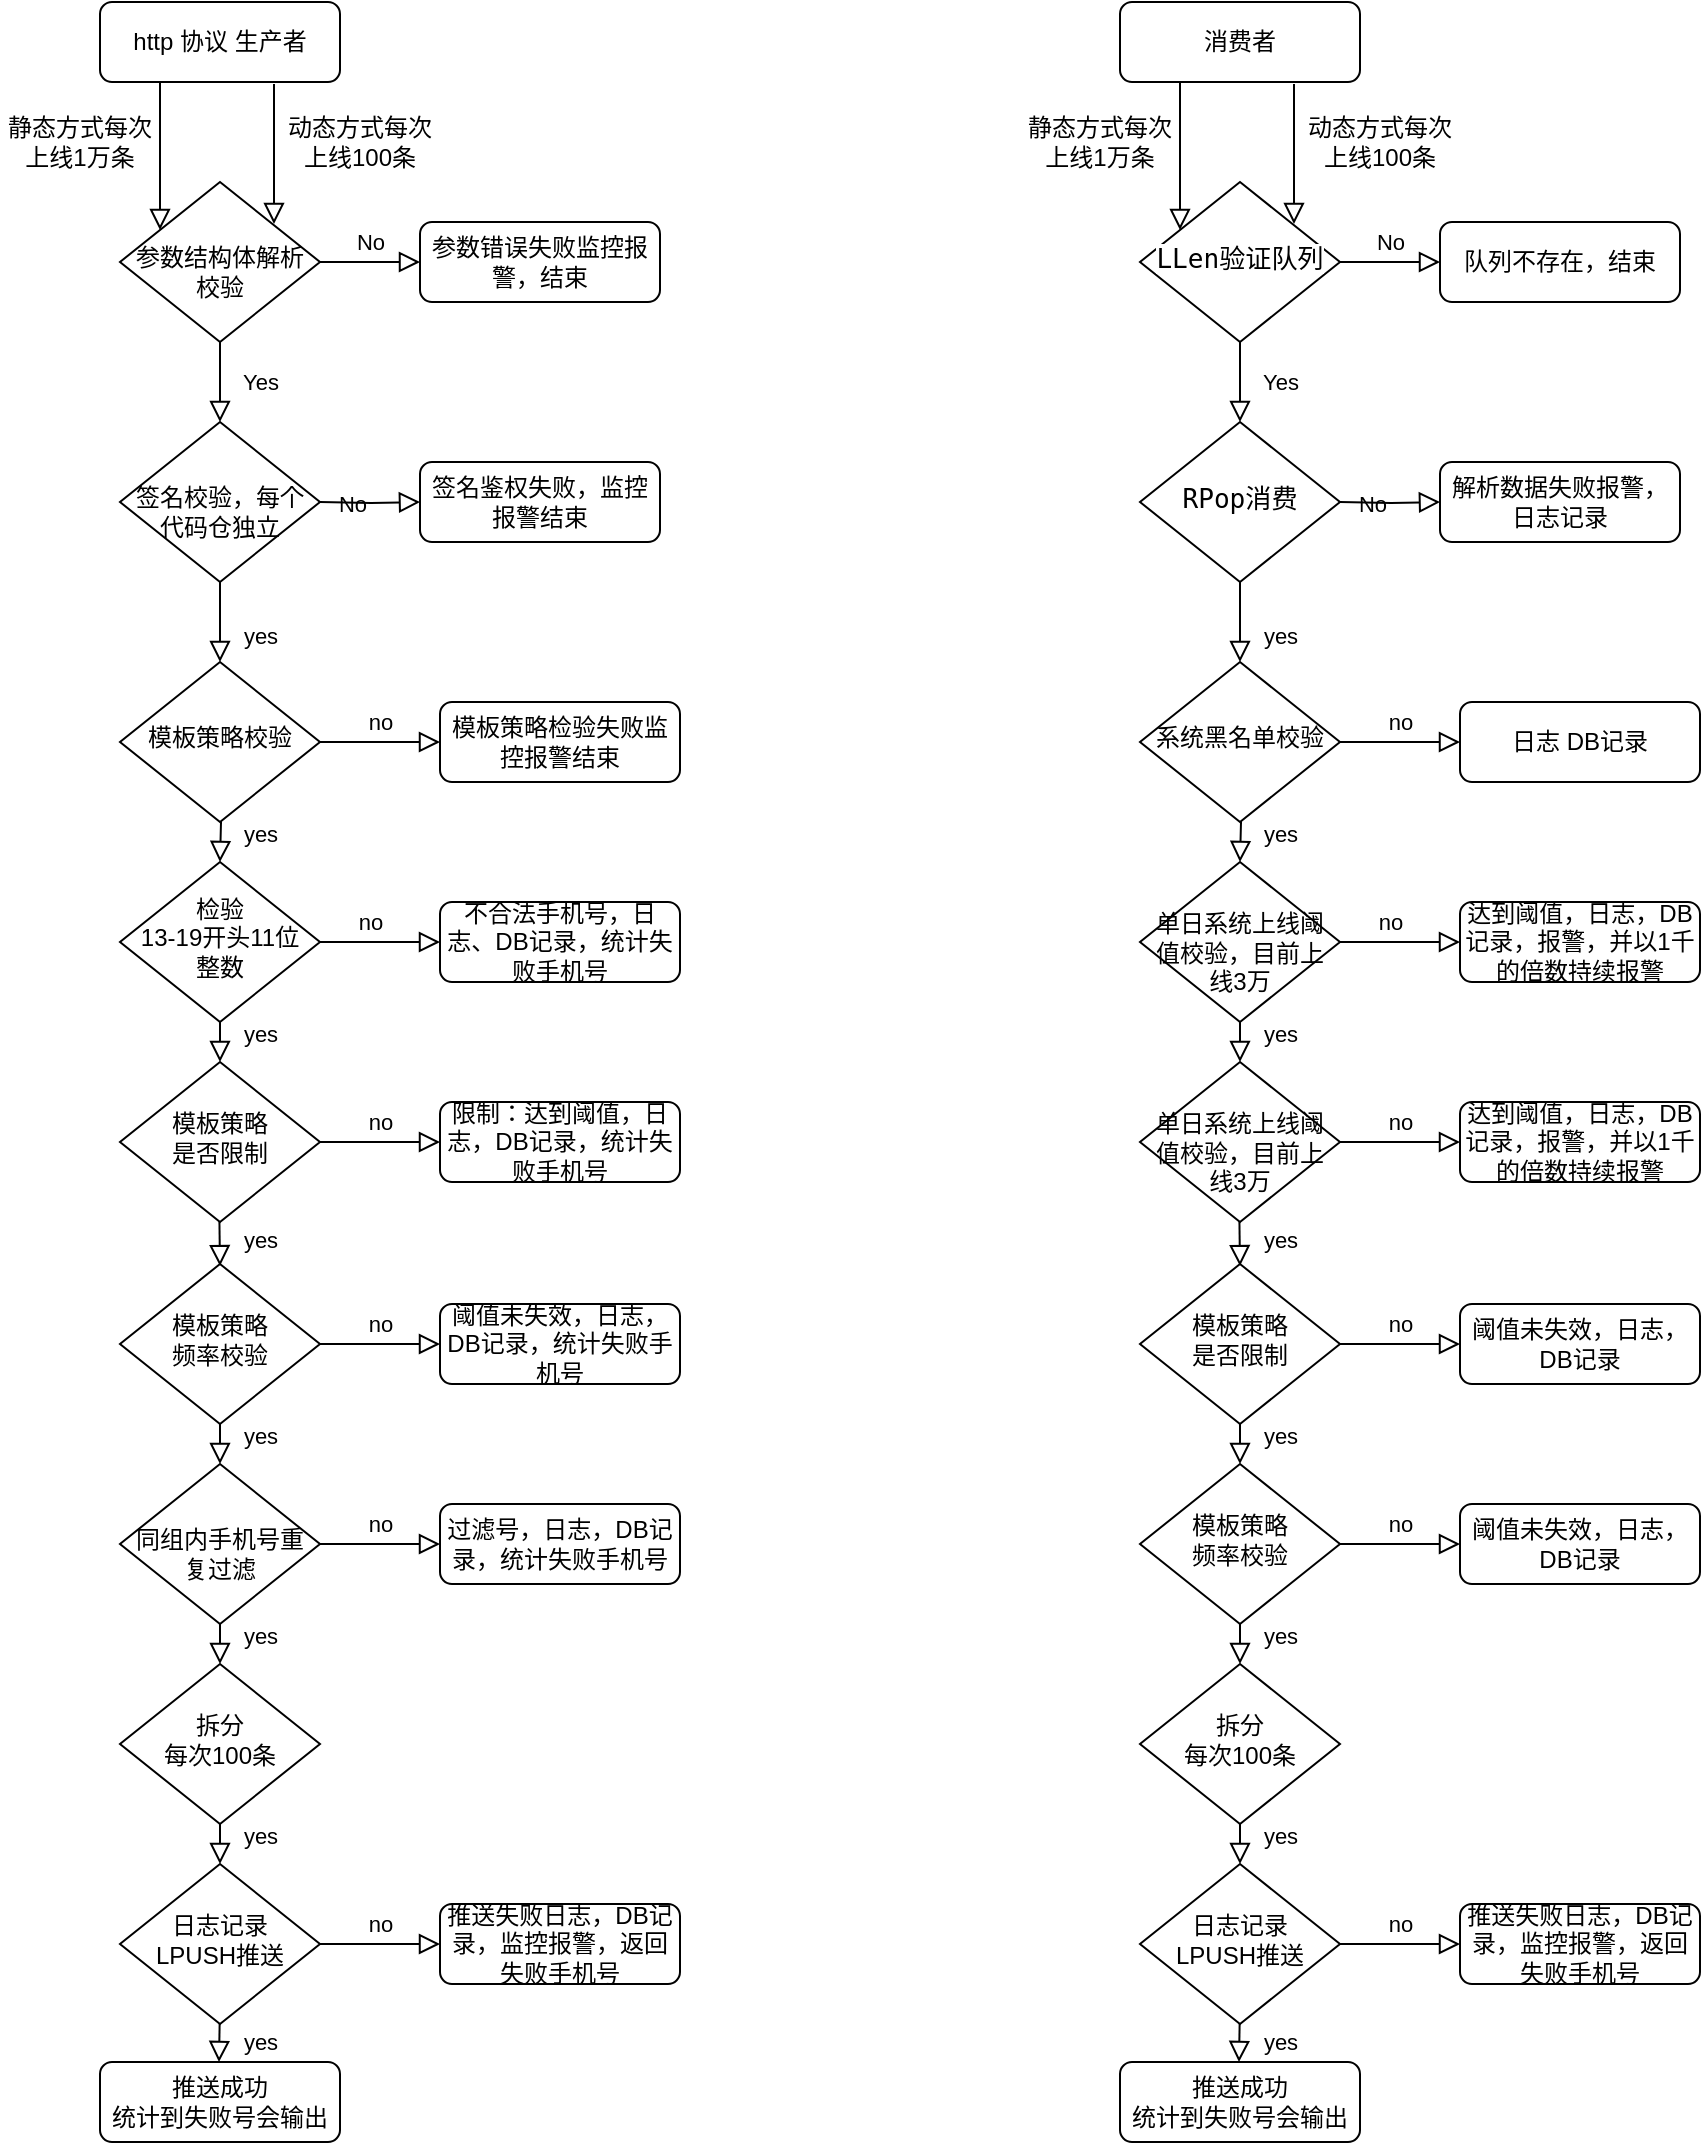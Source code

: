 <mxfile version="14.8.5" type="github">
  <diagram id="C5RBs43oDa-KdzZeNtuy" name="Page-1">
    <mxGraphModel dx="1113" dy="592" grid="1" gridSize="10" guides="1" tooltips="1" connect="1" arrows="1" fold="1" page="1" pageScale="1" pageWidth="827" pageHeight="1169" math="0" shadow="0">
      <root>
        <mxCell id="WIyWlLk6GJQsqaUBKTNV-0" />
        <mxCell id="WIyWlLk6GJQsqaUBKTNV-1" parent="WIyWlLk6GJQsqaUBKTNV-0" />
        <mxCell id="WIyWlLk6GJQsqaUBKTNV-2" value="" style="rounded=0;html=1;jettySize=auto;orthogonalLoop=1;fontSize=11;endArrow=block;endFill=0;endSize=8;strokeWidth=1;shadow=0;labelBackgroundColor=none;edgeStyle=orthogonalEdgeStyle;" parent="WIyWlLk6GJQsqaUBKTNV-1" source="WIyWlLk6GJQsqaUBKTNV-3" target="WIyWlLk6GJQsqaUBKTNV-6" edge="1">
          <mxGeometry relative="1" as="geometry">
            <Array as="points">
              <mxPoint x="190" y="140" />
              <mxPoint x="190" y="140" />
            </Array>
          </mxGeometry>
        </mxCell>
        <mxCell id="WIyWlLk6GJQsqaUBKTNV-3" value="http 协议 生产者" style="rounded=1;whiteSpace=wrap;html=1;fontSize=12;glass=0;strokeWidth=1;shadow=0;" parent="WIyWlLk6GJQsqaUBKTNV-1" vertex="1">
          <mxGeometry x="160" y="80" width="120" height="40" as="geometry" />
        </mxCell>
        <mxCell id="WIyWlLk6GJQsqaUBKTNV-4" value="Yes" style="rounded=0;html=1;jettySize=auto;orthogonalLoop=1;fontSize=11;endArrow=block;endFill=0;endSize=8;strokeWidth=1;shadow=0;labelBackgroundColor=none;edgeStyle=orthogonalEdgeStyle;" parent="WIyWlLk6GJQsqaUBKTNV-1" source="WIyWlLk6GJQsqaUBKTNV-6" target="WIyWlLk6GJQsqaUBKTNV-10" edge="1">
          <mxGeometry y="20" relative="1" as="geometry">
            <mxPoint as="offset" />
          </mxGeometry>
        </mxCell>
        <mxCell id="WIyWlLk6GJQsqaUBKTNV-5" value="No" style="edgeStyle=orthogonalEdgeStyle;rounded=0;html=1;jettySize=auto;orthogonalLoop=1;fontSize=11;endArrow=block;endFill=0;endSize=8;strokeWidth=1;shadow=0;labelBackgroundColor=none;" parent="WIyWlLk6GJQsqaUBKTNV-1" source="WIyWlLk6GJQsqaUBKTNV-6" target="WIyWlLk6GJQsqaUBKTNV-7" edge="1">
          <mxGeometry y="10" relative="1" as="geometry">
            <mxPoint as="offset" />
          </mxGeometry>
        </mxCell>
        <mxCell id="WIyWlLk6GJQsqaUBKTNV-6" value="&lt;div&gt;&lt;br&gt;&lt;/div&gt;&lt;div&gt;参数结构体解析校验&lt;/div&gt;" style="rhombus;whiteSpace=wrap;html=1;shadow=0;fontFamily=Helvetica;fontSize=12;align=center;strokeWidth=1;spacing=6;spacingTop=-4;" parent="WIyWlLk6GJQsqaUBKTNV-1" vertex="1">
          <mxGeometry x="170" y="170" width="100" height="80" as="geometry" />
        </mxCell>
        <mxCell id="WIyWlLk6GJQsqaUBKTNV-7" value="参数错误失败监控报警，结束" style="rounded=1;whiteSpace=wrap;html=1;fontSize=12;glass=0;strokeWidth=1;shadow=0;" parent="WIyWlLk6GJQsqaUBKTNV-1" vertex="1">
          <mxGeometry x="320" y="190" width="120" height="40" as="geometry" />
        </mxCell>
        <mxCell id="WIyWlLk6GJQsqaUBKTNV-8" value="yes" style="rounded=0;html=1;jettySize=auto;orthogonalLoop=1;fontSize=11;endArrow=block;endFill=0;endSize=8;strokeWidth=1;shadow=0;labelBackgroundColor=none;edgeStyle=orthogonalEdgeStyle;entryX=0.5;entryY=0;entryDx=0;entryDy=0;" parent="WIyWlLk6GJQsqaUBKTNV-1" source="WIyWlLk6GJQsqaUBKTNV-10" target="dagRTqtgSXORIE9Vs6ua-40" edge="1">
          <mxGeometry x="0.333" y="20" relative="1" as="geometry">
            <mxPoint as="offset" />
            <mxPoint x="220" y="430" as="targetPoint" />
          </mxGeometry>
        </mxCell>
        <mxCell id="WIyWlLk6GJQsqaUBKTNV-9" value="no" style="edgeStyle=orthogonalEdgeStyle;rounded=0;html=1;jettySize=auto;orthogonalLoop=1;fontSize=11;endArrow=block;endFill=0;endSize=8;strokeWidth=1;shadow=0;labelBackgroundColor=none;exitX=1;exitY=0.5;exitDx=0;exitDy=0;" parent="WIyWlLk6GJQsqaUBKTNV-1" source="dagRTqtgSXORIE9Vs6ua-40" target="WIyWlLk6GJQsqaUBKTNV-12" edge="1">
          <mxGeometry y="10" relative="1" as="geometry">
            <mxPoint as="offset" />
            <mxPoint x="280" y="450" as="sourcePoint" />
          </mxGeometry>
        </mxCell>
        <mxCell id="WIyWlLk6GJQsqaUBKTNV-10" value="&lt;br&gt;&lt;div&gt;签名校验，每个代码仓独立&lt;/div&gt;" style="rhombus;whiteSpace=wrap;html=1;shadow=0;fontFamily=Helvetica;fontSize=12;align=center;strokeWidth=1;spacing=6;spacingTop=-4;" parent="WIyWlLk6GJQsqaUBKTNV-1" vertex="1">
          <mxGeometry x="170" y="290" width="100" height="80" as="geometry" />
        </mxCell>
        <mxCell id="WIyWlLk6GJQsqaUBKTNV-12" value="模板策略检验失败监控报警结束" style="rounded=1;whiteSpace=wrap;html=1;fontSize=12;glass=0;strokeWidth=1;shadow=0;" parent="WIyWlLk6GJQsqaUBKTNV-1" vertex="1">
          <mxGeometry x="330" y="430" width="120" height="40" as="geometry" />
        </mxCell>
        <mxCell id="dagRTqtgSXORIE9Vs6ua-0" value="" style="rounded=0;html=1;jettySize=auto;orthogonalLoop=1;fontSize=11;endArrow=block;endFill=0;endSize=8;strokeWidth=1;shadow=0;labelBackgroundColor=none;edgeStyle=orthogonalEdgeStyle;" edge="1" parent="WIyWlLk6GJQsqaUBKTNV-1">
          <mxGeometry relative="1" as="geometry">
            <mxPoint x="247" y="121" as="sourcePoint" />
            <mxPoint x="247" y="191" as="targetPoint" />
            <Array as="points">
              <mxPoint x="247" y="161" />
              <mxPoint x="247" y="161" />
            </Array>
          </mxGeometry>
        </mxCell>
        <mxCell id="dagRTqtgSXORIE9Vs6ua-3" value="&lt;div&gt;静态方式每次上线1万条&lt;/div&gt;" style="text;html=1;strokeColor=none;fillColor=none;align=center;verticalAlign=middle;whiteSpace=wrap;rounded=0;" vertex="1" parent="WIyWlLk6GJQsqaUBKTNV-1">
          <mxGeometry x="110" y="140" width="80" height="20" as="geometry" />
        </mxCell>
        <mxCell id="dagRTqtgSXORIE9Vs6ua-4" value="动态方式每次上线100条" style="text;html=1;strokeColor=none;fillColor=none;align=center;verticalAlign=middle;whiteSpace=wrap;rounded=0;" vertex="1" parent="WIyWlLk6GJQsqaUBKTNV-1">
          <mxGeometry x="250" y="140" width="80" height="20" as="geometry" />
        </mxCell>
        <mxCell id="dagRTqtgSXORIE9Vs6ua-9" value="No" style="edgeStyle=orthogonalEdgeStyle;rounded=0;html=1;jettySize=auto;orthogonalLoop=1;fontSize=11;endArrow=block;endFill=0;endSize=8;strokeWidth=1;shadow=0;labelBackgroundColor=none;" edge="1" target="dagRTqtgSXORIE9Vs6ua-10" parent="WIyWlLk6GJQsqaUBKTNV-1">
          <mxGeometry y="10" relative="1" as="geometry">
            <mxPoint as="offset" />
            <mxPoint x="270" y="330" as="sourcePoint" />
          </mxGeometry>
        </mxCell>
        <mxCell id="dagRTqtgSXORIE9Vs6ua-10" value="签名鉴权失败，监控报警结束" style="rounded=1;whiteSpace=wrap;html=1;fontSize=12;glass=0;strokeWidth=1;shadow=0;" vertex="1" parent="WIyWlLk6GJQsqaUBKTNV-1">
          <mxGeometry x="320" y="310" width="120" height="40" as="geometry" />
        </mxCell>
        <mxCell id="dagRTqtgSXORIE9Vs6ua-11" value="yes" style="rounded=0;html=1;jettySize=auto;orthogonalLoop=1;fontSize=11;endArrow=block;endFill=0;endSize=8;strokeWidth=1;shadow=0;labelBackgroundColor=none;edgeStyle=orthogonalEdgeStyle;" edge="1" parent="WIyWlLk6GJQsqaUBKTNV-1">
          <mxGeometry x="0.333" y="20" relative="1" as="geometry">
            <mxPoint as="offset" />
            <mxPoint x="220" y="470" as="sourcePoint" />
            <mxPoint x="220" y="510" as="targetPoint" />
          </mxGeometry>
        </mxCell>
        <mxCell id="dagRTqtgSXORIE9Vs6ua-12" value="no" style="edgeStyle=orthogonalEdgeStyle;rounded=0;html=1;jettySize=auto;orthogonalLoop=1;fontSize=11;endArrow=block;endFill=0;endSize=8;strokeWidth=1;shadow=0;labelBackgroundColor=none;" edge="1" target="dagRTqtgSXORIE9Vs6ua-14" parent="WIyWlLk6GJQsqaUBKTNV-1">
          <mxGeometry y="10" relative="1" as="geometry">
            <mxPoint as="offset" />
            <mxPoint x="280" y="550" as="sourcePoint" />
            <Array as="points">
              <mxPoint x="270" y="550" />
              <mxPoint x="270" y="550" />
            </Array>
          </mxGeometry>
        </mxCell>
        <mxCell id="dagRTqtgSXORIE9Vs6ua-14" value="不合法手机号，日志、DB记录，统计失败手机号" style="rounded=1;whiteSpace=wrap;html=1;fontSize=12;glass=0;strokeWidth=1;shadow=0;" vertex="1" parent="WIyWlLk6GJQsqaUBKTNV-1">
          <mxGeometry x="330" y="530" width="120" height="40" as="geometry" />
        </mxCell>
        <mxCell id="dagRTqtgSXORIE9Vs6ua-22" value="no" style="edgeStyle=orthogonalEdgeStyle;rounded=0;html=1;jettySize=auto;orthogonalLoop=1;fontSize=11;endArrow=block;endFill=0;endSize=8;strokeWidth=1;shadow=0;labelBackgroundColor=none;exitX=1;exitY=0.5;exitDx=0;exitDy=0;" edge="1" target="dagRTqtgSXORIE9Vs6ua-24" parent="WIyWlLk6GJQsqaUBKTNV-1" source="dagRTqtgSXORIE9Vs6ua-46">
          <mxGeometry y="10" relative="1" as="geometry">
            <mxPoint as="offset" />
            <mxPoint x="280" y="650" as="sourcePoint" />
          </mxGeometry>
        </mxCell>
        <mxCell id="dagRTqtgSXORIE9Vs6ua-24" value="限制：达到阈值，日志，DB记录，统计失败手机号" style="rounded=1;whiteSpace=wrap;html=1;fontSize=12;glass=0;strokeWidth=1;shadow=0;" vertex="1" parent="WIyWlLk6GJQsqaUBKTNV-1">
          <mxGeometry x="330" y="630" width="120" height="40" as="geometry" />
        </mxCell>
        <mxCell id="dagRTqtgSXORIE9Vs6ua-27" value="yes" style="rounded=0;html=1;jettySize=auto;orthogonalLoop=1;fontSize=11;endArrow=block;endFill=0;endSize=8;strokeWidth=1;shadow=0;labelBackgroundColor=none;edgeStyle=orthogonalEdgeStyle;entryX=0.5;entryY=0;entryDx=0;entryDy=0;" edge="1" parent="WIyWlLk6GJQsqaUBKTNV-1" target="dagRTqtgSXORIE9Vs6ua-46">
          <mxGeometry x="0.333" y="20" relative="1" as="geometry">
            <mxPoint as="offset" />
            <mxPoint x="219.5" y="570" as="sourcePoint" />
            <mxPoint x="219.5" y="630" as="targetPoint" />
          </mxGeometry>
        </mxCell>
        <mxCell id="dagRTqtgSXORIE9Vs6ua-28" value="no" style="edgeStyle=orthogonalEdgeStyle;rounded=0;html=1;jettySize=auto;orthogonalLoop=1;fontSize=11;endArrow=block;endFill=0;endSize=8;strokeWidth=1;shadow=0;labelBackgroundColor=none;exitX=1;exitY=0.5;exitDx=0;exitDy=0;" edge="1" target="dagRTqtgSXORIE9Vs6ua-30" parent="WIyWlLk6GJQsqaUBKTNV-1" source="dagRTqtgSXORIE9Vs6ua-47">
          <mxGeometry y="10" relative="1" as="geometry">
            <mxPoint as="offset" />
            <mxPoint x="280" y="751" as="sourcePoint" />
          </mxGeometry>
        </mxCell>
        <mxCell id="dagRTqtgSXORIE9Vs6ua-30" value="阈值未失效，日志，DB记录，统计失败手机号" style="rounded=1;whiteSpace=wrap;html=1;fontSize=12;glass=0;strokeWidth=1;shadow=0;" vertex="1" parent="WIyWlLk6GJQsqaUBKTNV-1">
          <mxGeometry x="330" y="731" width="120" height="40" as="geometry" />
        </mxCell>
        <mxCell id="dagRTqtgSXORIE9Vs6ua-31" value="yes" style="rounded=0;html=1;jettySize=auto;orthogonalLoop=1;fontSize=11;endArrow=block;endFill=0;endSize=8;strokeWidth=1;shadow=0;labelBackgroundColor=none;edgeStyle=orthogonalEdgeStyle;" edge="1" parent="WIyWlLk6GJQsqaUBKTNV-1">
          <mxGeometry x="0.333" y="20" relative="1" as="geometry">
            <mxPoint as="offset" />
            <mxPoint x="219.5" y="673" as="sourcePoint" />
            <mxPoint x="220" y="712" as="targetPoint" />
          </mxGeometry>
        </mxCell>
        <mxCell id="dagRTqtgSXORIE9Vs6ua-32" value="no" style="edgeStyle=orthogonalEdgeStyle;rounded=0;html=1;jettySize=auto;orthogonalLoop=1;fontSize=11;endArrow=block;endFill=0;endSize=8;strokeWidth=1;shadow=0;labelBackgroundColor=none;exitX=1;exitY=0.5;exitDx=0;exitDy=0;" edge="1" target="dagRTqtgSXORIE9Vs6ua-34" parent="WIyWlLk6GJQsqaUBKTNV-1" source="dagRTqtgSXORIE9Vs6ua-48">
          <mxGeometry y="10" relative="1" as="geometry">
            <mxPoint as="offset" />
            <mxPoint x="280" y="851" as="sourcePoint" />
          </mxGeometry>
        </mxCell>
        <mxCell id="dagRTqtgSXORIE9Vs6ua-34" value="过滤号，日志，DB记录，统计失败手机号" style="rounded=1;whiteSpace=wrap;html=1;fontSize=12;glass=0;strokeWidth=1;shadow=0;" vertex="1" parent="WIyWlLk6GJQsqaUBKTNV-1">
          <mxGeometry x="330" y="831" width="120" height="40" as="geometry" />
        </mxCell>
        <mxCell id="dagRTqtgSXORIE9Vs6ua-35" value="yes" style="rounded=0;html=1;jettySize=auto;orthogonalLoop=1;fontSize=11;endArrow=block;endFill=0;endSize=8;strokeWidth=1;shadow=0;labelBackgroundColor=none;edgeStyle=orthogonalEdgeStyle;entryX=0.5;entryY=0;entryDx=0;entryDy=0;" edge="1" parent="WIyWlLk6GJQsqaUBKTNV-1" target="dagRTqtgSXORIE9Vs6ua-48">
          <mxGeometry x="0.333" y="20" relative="1" as="geometry">
            <mxPoint as="offset" />
            <mxPoint x="219.5" y="771" as="sourcePoint" />
            <mxPoint x="219.5" y="831" as="targetPoint" />
          </mxGeometry>
        </mxCell>
        <mxCell id="dagRTqtgSXORIE9Vs6ua-39" value="yes" style="rounded=0;html=1;jettySize=auto;orthogonalLoop=1;fontSize=11;endArrow=block;endFill=0;endSize=8;strokeWidth=1;shadow=0;labelBackgroundColor=none;edgeStyle=orthogonalEdgeStyle;entryX=0.5;entryY=0;entryDx=0;entryDy=0;" edge="1" parent="WIyWlLk6GJQsqaUBKTNV-1" target="dagRTqtgSXORIE9Vs6ua-49">
          <mxGeometry x="0.333" y="20" relative="1" as="geometry">
            <mxPoint as="offset" />
            <mxPoint x="219.5" y="871" as="sourcePoint" />
            <mxPoint x="219.5" y="931" as="targetPoint" />
          </mxGeometry>
        </mxCell>
        <mxCell id="dagRTqtgSXORIE9Vs6ua-40" value="模板策略校验" style="rhombus;whiteSpace=wrap;html=1;shadow=0;fontFamily=Helvetica;fontSize=12;align=center;strokeWidth=1;spacing=6;spacingTop=-4;" vertex="1" parent="WIyWlLk6GJQsqaUBKTNV-1">
          <mxGeometry x="170" y="410" width="100" height="80" as="geometry" />
        </mxCell>
        <mxCell id="dagRTqtgSXORIE9Vs6ua-41" value="no" style="edgeStyle=orthogonalEdgeStyle;rounded=0;html=1;jettySize=auto;orthogonalLoop=1;fontSize=11;endArrow=block;endFill=0;endSize=8;strokeWidth=1;shadow=0;labelBackgroundColor=none;exitX=1;exitY=0.5;exitDx=0;exitDy=0;" edge="1" target="dagRTqtgSXORIE9Vs6ua-43" parent="WIyWlLk6GJQsqaUBKTNV-1" source="dagRTqtgSXORIE9Vs6ua-54">
          <mxGeometry y="10" relative="1" as="geometry">
            <mxPoint as="offset" />
            <mxPoint x="274" y="1051" as="sourcePoint" />
          </mxGeometry>
        </mxCell>
        <mxCell id="dagRTqtgSXORIE9Vs6ua-43" value="推送失败日志，DB记录，监控报警，返回失败手机号" style="rounded=1;whiteSpace=wrap;html=1;fontSize=12;glass=0;strokeWidth=1;shadow=0;" vertex="1" parent="WIyWlLk6GJQsqaUBKTNV-1">
          <mxGeometry x="330" y="1031" width="120" height="40" as="geometry" />
        </mxCell>
        <mxCell id="dagRTqtgSXORIE9Vs6ua-44" value="yes" style="rounded=0;html=1;jettySize=auto;orthogonalLoop=1;fontSize=11;endArrow=block;endFill=0;endSize=8;strokeWidth=1;shadow=0;labelBackgroundColor=none;edgeStyle=orthogonalEdgeStyle;entryX=0.5;entryY=0;entryDx=0;entryDy=0;" edge="1" parent="WIyWlLk6GJQsqaUBKTNV-1" target="dagRTqtgSXORIE9Vs6ua-54">
          <mxGeometry x="0.333" y="20" relative="1" as="geometry">
            <mxPoint as="offset" />
            <mxPoint x="219.5" y="971" as="sourcePoint" />
            <mxPoint x="219.5" y="1031" as="targetPoint" />
          </mxGeometry>
        </mxCell>
        <mxCell id="dagRTqtgSXORIE9Vs6ua-45" value="&lt;div&gt;检验&lt;/div&gt;&lt;div&gt;13-19开头11位整数&lt;br&gt;&lt;/div&gt;" style="rhombus;whiteSpace=wrap;html=1;shadow=0;fontFamily=Helvetica;fontSize=12;align=center;strokeWidth=1;spacing=6;spacingTop=-4;" vertex="1" parent="WIyWlLk6GJQsqaUBKTNV-1">
          <mxGeometry x="170" y="510" width="100" height="80" as="geometry" />
        </mxCell>
        <mxCell id="dagRTqtgSXORIE9Vs6ua-46" value="&lt;div&gt;模板策略&lt;/div&gt;&lt;div&gt;是否限制&lt;/div&gt;" style="rhombus;whiteSpace=wrap;html=1;shadow=0;fontFamily=Helvetica;fontSize=12;align=center;strokeWidth=1;spacing=6;spacingTop=-4;" vertex="1" parent="WIyWlLk6GJQsqaUBKTNV-1">
          <mxGeometry x="170" y="610" width="100" height="80" as="geometry" />
        </mxCell>
        <mxCell id="dagRTqtgSXORIE9Vs6ua-47" value="&lt;div&gt;模板策略&lt;/div&gt;&lt;div&gt;频率校验&lt;/div&gt;" style="rhombus;whiteSpace=wrap;html=1;shadow=0;fontFamily=Helvetica;fontSize=12;align=center;strokeWidth=1;spacing=6;spacingTop=-4;" vertex="1" parent="WIyWlLk6GJQsqaUBKTNV-1">
          <mxGeometry x="170" y="711" width="100" height="80" as="geometry" />
        </mxCell>
        <mxCell id="dagRTqtgSXORIE9Vs6ua-48" value="&lt;br&gt;&lt;div&gt;同组内手机号重复过滤&lt;/div&gt;" style="rhombus;whiteSpace=wrap;html=1;shadow=0;fontFamily=Helvetica;fontSize=12;align=center;strokeWidth=1;spacing=6;spacingTop=-4;" vertex="1" parent="WIyWlLk6GJQsqaUBKTNV-1">
          <mxGeometry x="170" y="811" width="100" height="80" as="geometry" />
        </mxCell>
        <mxCell id="dagRTqtgSXORIE9Vs6ua-49" value="&lt;div&gt;拆分&lt;/div&gt;&lt;div&gt;每次100条&lt;br&gt;&lt;/div&gt;" style="rhombus;whiteSpace=wrap;html=1;shadow=0;fontFamily=Helvetica;fontSize=12;align=center;strokeWidth=1;spacing=6;spacingTop=-4;" vertex="1" parent="WIyWlLk6GJQsqaUBKTNV-1">
          <mxGeometry x="170" y="911" width="100" height="80" as="geometry" />
        </mxCell>
        <mxCell id="dagRTqtgSXORIE9Vs6ua-51" value="&lt;div&gt;推送成功&lt;/div&gt;&lt;div&gt;统计到失败号会输出&lt;/div&gt;" style="rounded=1;whiteSpace=wrap;html=1;fontSize=12;glass=0;strokeWidth=1;shadow=0;" vertex="1" parent="WIyWlLk6GJQsqaUBKTNV-1">
          <mxGeometry x="160" y="1110" width="120" height="40" as="geometry" />
        </mxCell>
        <mxCell id="dagRTqtgSXORIE9Vs6ua-52" value="yes" style="rounded=0;html=1;jettySize=auto;orthogonalLoop=1;fontSize=11;endArrow=block;endFill=0;endSize=8;strokeWidth=1;shadow=0;labelBackgroundColor=none;edgeStyle=orthogonalEdgeStyle;" edge="1" parent="WIyWlLk6GJQsqaUBKTNV-1">
          <mxGeometry x="0.333" y="20" relative="1" as="geometry">
            <mxPoint as="offset" />
            <mxPoint x="220" y="1080" as="sourcePoint" />
            <mxPoint x="219.5" y="1110" as="targetPoint" />
          </mxGeometry>
        </mxCell>
        <mxCell id="dagRTqtgSXORIE9Vs6ua-54" value="&lt;div&gt;日志记录&lt;/div&gt;&lt;div&gt;LPUSH推送&lt;br&gt;&lt;/div&gt;" style="rhombus;whiteSpace=wrap;html=1;shadow=0;fontFamily=Helvetica;fontSize=12;align=center;strokeWidth=1;spacing=6;spacingTop=-4;" vertex="1" parent="WIyWlLk6GJQsqaUBKTNV-1">
          <mxGeometry x="170" y="1011" width="100" height="80" as="geometry" />
        </mxCell>
        <mxCell id="dagRTqtgSXORIE9Vs6ua-55" value="" style="rounded=0;html=1;jettySize=auto;orthogonalLoop=1;fontSize=11;endArrow=block;endFill=0;endSize=8;strokeWidth=1;shadow=0;labelBackgroundColor=none;edgeStyle=orthogonalEdgeStyle;" edge="1" source="dagRTqtgSXORIE9Vs6ua-56" target="dagRTqtgSXORIE9Vs6ua-59" parent="WIyWlLk6GJQsqaUBKTNV-1">
          <mxGeometry relative="1" as="geometry">
            <Array as="points">
              <mxPoint x="700" y="140" />
              <mxPoint x="700" y="140" />
            </Array>
          </mxGeometry>
        </mxCell>
        <mxCell id="dagRTqtgSXORIE9Vs6ua-56" value="消费者" style="rounded=1;whiteSpace=wrap;html=1;fontSize=12;glass=0;strokeWidth=1;shadow=0;" vertex="1" parent="WIyWlLk6GJQsqaUBKTNV-1">
          <mxGeometry x="670" y="80" width="120" height="40" as="geometry" />
        </mxCell>
        <mxCell id="dagRTqtgSXORIE9Vs6ua-57" value="Yes" style="rounded=0;html=1;jettySize=auto;orthogonalLoop=1;fontSize=11;endArrow=block;endFill=0;endSize=8;strokeWidth=1;shadow=0;labelBackgroundColor=none;edgeStyle=orthogonalEdgeStyle;" edge="1" source="dagRTqtgSXORIE9Vs6ua-59" target="dagRTqtgSXORIE9Vs6ua-63" parent="WIyWlLk6GJQsqaUBKTNV-1">
          <mxGeometry y="20" relative="1" as="geometry">
            <mxPoint as="offset" />
          </mxGeometry>
        </mxCell>
        <mxCell id="dagRTqtgSXORIE9Vs6ua-58" value="No" style="edgeStyle=orthogonalEdgeStyle;rounded=0;html=1;jettySize=auto;orthogonalLoop=1;fontSize=11;endArrow=block;endFill=0;endSize=8;strokeWidth=1;shadow=0;labelBackgroundColor=none;" edge="1" source="dagRTqtgSXORIE9Vs6ua-59" target="dagRTqtgSXORIE9Vs6ua-60" parent="WIyWlLk6GJQsqaUBKTNV-1">
          <mxGeometry y="10" relative="1" as="geometry">
            <mxPoint as="offset" />
          </mxGeometry>
        </mxCell>
        <mxCell id="dagRTqtgSXORIE9Vs6ua-59" value="&lt;pre style=&quot;background-color: #ffffff ; color: #000000 ; font-family: &amp;#34;jetbrains mono&amp;#34; , monospace ; font-size: 9.8pt&quot;&gt;LLen验证队列&lt;/pre&gt;" style="rhombus;whiteSpace=wrap;html=1;shadow=0;fontFamily=Helvetica;fontSize=12;align=center;strokeWidth=1;spacing=6;spacingTop=-4;" vertex="1" parent="WIyWlLk6GJQsqaUBKTNV-1">
          <mxGeometry x="680" y="170" width="100" height="80" as="geometry" />
        </mxCell>
        <mxCell id="dagRTqtgSXORIE9Vs6ua-60" value="队列不存在，结束" style="rounded=1;whiteSpace=wrap;html=1;fontSize=12;glass=0;strokeWidth=1;shadow=0;" vertex="1" parent="WIyWlLk6GJQsqaUBKTNV-1">
          <mxGeometry x="830" y="190" width="120" height="40" as="geometry" />
        </mxCell>
        <mxCell id="dagRTqtgSXORIE9Vs6ua-61" value="yes" style="rounded=0;html=1;jettySize=auto;orthogonalLoop=1;fontSize=11;endArrow=block;endFill=0;endSize=8;strokeWidth=1;shadow=0;labelBackgroundColor=none;edgeStyle=orthogonalEdgeStyle;entryX=0.5;entryY=0;entryDx=0;entryDy=0;" edge="1" source="dagRTqtgSXORIE9Vs6ua-63" target="dagRTqtgSXORIE9Vs6ua-83" parent="WIyWlLk6GJQsqaUBKTNV-1">
          <mxGeometry x="0.333" y="20" relative="1" as="geometry">
            <mxPoint as="offset" />
            <mxPoint x="730" y="430" as="targetPoint" />
          </mxGeometry>
        </mxCell>
        <mxCell id="dagRTqtgSXORIE9Vs6ua-62" value="no" style="edgeStyle=orthogonalEdgeStyle;rounded=0;html=1;jettySize=auto;orthogonalLoop=1;fontSize=11;endArrow=block;endFill=0;endSize=8;strokeWidth=1;shadow=0;labelBackgroundColor=none;exitX=1;exitY=0.5;exitDx=0;exitDy=0;" edge="1" source="dagRTqtgSXORIE9Vs6ua-83" target="dagRTqtgSXORIE9Vs6ua-64" parent="WIyWlLk6GJQsqaUBKTNV-1">
          <mxGeometry y="10" relative="1" as="geometry">
            <mxPoint as="offset" />
            <mxPoint x="790" y="450" as="sourcePoint" />
          </mxGeometry>
        </mxCell>
        <mxCell id="dagRTqtgSXORIE9Vs6ua-63" value="&lt;pre style=&quot;background-color: #ffffff ; color: #000000 ; font-family: &amp;#34;jetbrains mono&amp;#34; , monospace ; font-size: 9.8pt&quot;&gt;RPop消费&lt;/pre&gt;" style="rhombus;whiteSpace=wrap;html=1;shadow=0;fontFamily=Helvetica;fontSize=12;align=center;strokeWidth=1;spacing=6;spacingTop=-4;" vertex="1" parent="WIyWlLk6GJQsqaUBKTNV-1">
          <mxGeometry x="680" y="290" width="100" height="80" as="geometry" />
        </mxCell>
        <mxCell id="dagRTqtgSXORIE9Vs6ua-64" value="日志 DB记录" style="rounded=1;whiteSpace=wrap;html=1;fontSize=12;glass=0;strokeWidth=1;shadow=0;" vertex="1" parent="WIyWlLk6GJQsqaUBKTNV-1">
          <mxGeometry x="840" y="430" width="120" height="40" as="geometry" />
        </mxCell>
        <mxCell id="dagRTqtgSXORIE9Vs6ua-65" value="" style="rounded=0;html=1;jettySize=auto;orthogonalLoop=1;fontSize=11;endArrow=block;endFill=0;endSize=8;strokeWidth=1;shadow=0;labelBackgroundColor=none;edgeStyle=orthogonalEdgeStyle;" edge="1" parent="WIyWlLk6GJQsqaUBKTNV-1">
          <mxGeometry relative="1" as="geometry">
            <mxPoint x="757" y="121" as="sourcePoint" />
            <mxPoint x="757" y="191" as="targetPoint" />
            <Array as="points">
              <mxPoint x="757" y="161" />
              <mxPoint x="757" y="161" />
            </Array>
          </mxGeometry>
        </mxCell>
        <mxCell id="dagRTqtgSXORIE9Vs6ua-66" value="&lt;div&gt;静态方式每次上线1万条&lt;/div&gt;" style="text;html=1;strokeColor=none;fillColor=none;align=center;verticalAlign=middle;whiteSpace=wrap;rounded=0;" vertex="1" parent="WIyWlLk6GJQsqaUBKTNV-1">
          <mxGeometry x="620" y="140" width="80" height="20" as="geometry" />
        </mxCell>
        <mxCell id="dagRTqtgSXORIE9Vs6ua-67" value="动态方式每次上线100条" style="text;html=1;strokeColor=none;fillColor=none;align=center;verticalAlign=middle;whiteSpace=wrap;rounded=0;" vertex="1" parent="WIyWlLk6GJQsqaUBKTNV-1">
          <mxGeometry x="760" y="140" width="80" height="20" as="geometry" />
        </mxCell>
        <mxCell id="dagRTqtgSXORIE9Vs6ua-68" value="No" style="edgeStyle=orthogonalEdgeStyle;rounded=0;html=1;jettySize=auto;orthogonalLoop=1;fontSize=11;endArrow=block;endFill=0;endSize=8;strokeWidth=1;shadow=0;labelBackgroundColor=none;" edge="1" target="dagRTqtgSXORIE9Vs6ua-69" parent="WIyWlLk6GJQsqaUBKTNV-1">
          <mxGeometry y="10" relative="1" as="geometry">
            <mxPoint as="offset" />
            <mxPoint x="780" y="330" as="sourcePoint" />
          </mxGeometry>
        </mxCell>
        <mxCell id="dagRTqtgSXORIE9Vs6ua-69" value="解析数据失败报警，日志记录" style="rounded=1;whiteSpace=wrap;html=1;fontSize=12;glass=0;strokeWidth=1;shadow=0;" vertex="1" parent="WIyWlLk6GJQsqaUBKTNV-1">
          <mxGeometry x="830" y="310" width="120" height="40" as="geometry" />
        </mxCell>
        <mxCell id="dagRTqtgSXORIE9Vs6ua-70" value="yes" style="rounded=0;html=1;jettySize=auto;orthogonalLoop=1;fontSize=11;endArrow=block;endFill=0;endSize=8;strokeWidth=1;shadow=0;labelBackgroundColor=none;edgeStyle=orthogonalEdgeStyle;" edge="1" parent="WIyWlLk6GJQsqaUBKTNV-1">
          <mxGeometry x="0.333" y="20" relative="1" as="geometry">
            <mxPoint as="offset" />
            <mxPoint x="730" y="470" as="sourcePoint" />
            <mxPoint x="730" y="510" as="targetPoint" />
          </mxGeometry>
        </mxCell>
        <mxCell id="dagRTqtgSXORIE9Vs6ua-71" value="no" style="edgeStyle=orthogonalEdgeStyle;rounded=0;html=1;jettySize=auto;orthogonalLoop=1;fontSize=11;endArrow=block;endFill=0;endSize=8;strokeWidth=1;shadow=0;labelBackgroundColor=none;" edge="1" target="dagRTqtgSXORIE9Vs6ua-72" parent="WIyWlLk6GJQsqaUBKTNV-1">
          <mxGeometry y="10" relative="1" as="geometry">
            <mxPoint as="offset" />
            <mxPoint x="790" y="550" as="sourcePoint" />
            <Array as="points">
              <mxPoint x="780" y="550" />
              <mxPoint x="780" y="550" />
            </Array>
          </mxGeometry>
        </mxCell>
        <mxCell id="dagRTqtgSXORIE9Vs6ua-72" value="达到阈值，日志，DB记录，报警，并以1千的倍数持续报警" style="rounded=1;whiteSpace=wrap;html=1;fontSize=12;glass=0;strokeWidth=1;shadow=0;" vertex="1" parent="WIyWlLk6GJQsqaUBKTNV-1">
          <mxGeometry x="840" y="530" width="120" height="40" as="geometry" />
        </mxCell>
        <mxCell id="dagRTqtgSXORIE9Vs6ua-73" value="no" style="edgeStyle=orthogonalEdgeStyle;rounded=0;html=1;jettySize=auto;orthogonalLoop=1;fontSize=11;endArrow=block;endFill=0;endSize=8;strokeWidth=1;shadow=0;labelBackgroundColor=none;exitX=1;exitY=0.5;exitDx=0;exitDy=0;" edge="1" source="dagRTqtgSXORIE9Vs6ua-88" target="dagRTqtgSXORIE9Vs6ua-74" parent="WIyWlLk6GJQsqaUBKTNV-1">
          <mxGeometry y="10" relative="1" as="geometry">
            <mxPoint as="offset" />
            <mxPoint x="790" y="650" as="sourcePoint" />
          </mxGeometry>
        </mxCell>
        <mxCell id="dagRTqtgSXORIE9Vs6ua-74" value="达到阈值，日志，DB记录，报警，并以1千的倍数持续报警" style="rounded=1;whiteSpace=wrap;html=1;fontSize=12;glass=0;strokeWidth=1;shadow=0;" vertex="1" parent="WIyWlLk6GJQsqaUBKTNV-1">
          <mxGeometry x="840" y="630" width="120" height="40" as="geometry" />
        </mxCell>
        <mxCell id="dagRTqtgSXORIE9Vs6ua-75" value="yes" style="rounded=0;html=1;jettySize=auto;orthogonalLoop=1;fontSize=11;endArrow=block;endFill=0;endSize=8;strokeWidth=1;shadow=0;labelBackgroundColor=none;edgeStyle=orthogonalEdgeStyle;entryX=0.5;entryY=0;entryDx=0;entryDy=0;" edge="1" target="dagRTqtgSXORIE9Vs6ua-88" parent="WIyWlLk6GJQsqaUBKTNV-1">
          <mxGeometry x="0.333" y="20" relative="1" as="geometry">
            <mxPoint as="offset" />
            <mxPoint x="729.5" y="570" as="sourcePoint" />
            <mxPoint x="729.5" y="630" as="targetPoint" />
          </mxGeometry>
        </mxCell>
        <mxCell id="dagRTqtgSXORIE9Vs6ua-76" value="no" style="edgeStyle=orthogonalEdgeStyle;rounded=0;html=1;jettySize=auto;orthogonalLoop=1;fontSize=11;endArrow=block;endFill=0;endSize=8;strokeWidth=1;shadow=0;labelBackgroundColor=none;exitX=1;exitY=0.5;exitDx=0;exitDy=0;" edge="1" source="dagRTqtgSXORIE9Vs6ua-89" target="dagRTqtgSXORIE9Vs6ua-77" parent="WIyWlLk6GJQsqaUBKTNV-1">
          <mxGeometry y="10" relative="1" as="geometry">
            <mxPoint as="offset" />
            <mxPoint x="790" y="751" as="sourcePoint" />
          </mxGeometry>
        </mxCell>
        <mxCell id="dagRTqtgSXORIE9Vs6ua-77" value="阈值未失效，日志，DB记录" style="rounded=1;whiteSpace=wrap;html=1;fontSize=12;glass=0;strokeWidth=1;shadow=0;" vertex="1" parent="WIyWlLk6GJQsqaUBKTNV-1">
          <mxGeometry x="840" y="731" width="120" height="40" as="geometry" />
        </mxCell>
        <mxCell id="dagRTqtgSXORIE9Vs6ua-78" value="yes" style="rounded=0;html=1;jettySize=auto;orthogonalLoop=1;fontSize=11;endArrow=block;endFill=0;endSize=8;strokeWidth=1;shadow=0;labelBackgroundColor=none;edgeStyle=orthogonalEdgeStyle;" edge="1" parent="WIyWlLk6GJQsqaUBKTNV-1">
          <mxGeometry x="0.333" y="20" relative="1" as="geometry">
            <mxPoint as="offset" />
            <mxPoint x="729.5" y="673" as="sourcePoint" />
            <mxPoint x="730" y="712.0" as="targetPoint" />
          </mxGeometry>
        </mxCell>
        <mxCell id="dagRTqtgSXORIE9Vs6ua-79" value="no" style="edgeStyle=orthogonalEdgeStyle;rounded=0;html=1;jettySize=auto;orthogonalLoop=1;fontSize=11;endArrow=block;endFill=0;endSize=8;strokeWidth=1;shadow=0;labelBackgroundColor=none;exitX=1;exitY=0.5;exitDx=0;exitDy=0;" edge="1" source="dagRTqtgSXORIE9Vs6ua-90" target="dagRTqtgSXORIE9Vs6ua-80" parent="WIyWlLk6GJQsqaUBKTNV-1">
          <mxGeometry y="10" relative="1" as="geometry">
            <mxPoint as="offset" />
            <mxPoint x="790" y="851" as="sourcePoint" />
          </mxGeometry>
        </mxCell>
        <mxCell id="dagRTqtgSXORIE9Vs6ua-80" value="阈值未失效，日志，DB记录" style="rounded=1;whiteSpace=wrap;html=1;fontSize=12;glass=0;strokeWidth=1;shadow=0;" vertex="1" parent="WIyWlLk6GJQsqaUBKTNV-1">
          <mxGeometry x="840" y="831" width="120" height="40" as="geometry" />
        </mxCell>
        <mxCell id="dagRTqtgSXORIE9Vs6ua-81" value="yes" style="rounded=0;html=1;jettySize=auto;orthogonalLoop=1;fontSize=11;endArrow=block;endFill=0;endSize=8;strokeWidth=1;shadow=0;labelBackgroundColor=none;edgeStyle=orthogonalEdgeStyle;entryX=0.5;entryY=0;entryDx=0;entryDy=0;" edge="1" target="dagRTqtgSXORIE9Vs6ua-90" parent="WIyWlLk6GJQsqaUBKTNV-1">
          <mxGeometry x="0.333" y="20" relative="1" as="geometry">
            <mxPoint as="offset" />
            <mxPoint x="729.5" y="771" as="sourcePoint" />
            <mxPoint x="729.5" y="831" as="targetPoint" />
          </mxGeometry>
        </mxCell>
        <mxCell id="dagRTqtgSXORIE9Vs6ua-82" value="yes" style="rounded=0;html=1;jettySize=auto;orthogonalLoop=1;fontSize=11;endArrow=block;endFill=0;endSize=8;strokeWidth=1;shadow=0;labelBackgroundColor=none;edgeStyle=orthogonalEdgeStyle;entryX=0.5;entryY=0;entryDx=0;entryDy=0;" edge="1" target="dagRTqtgSXORIE9Vs6ua-91" parent="WIyWlLk6GJQsqaUBKTNV-1">
          <mxGeometry x="0.333" y="20" relative="1" as="geometry">
            <mxPoint as="offset" />
            <mxPoint x="729.5" y="871" as="sourcePoint" />
            <mxPoint x="729.5" y="931" as="targetPoint" />
          </mxGeometry>
        </mxCell>
        <mxCell id="dagRTqtgSXORIE9Vs6ua-83" value="系统黑名单校验" style="rhombus;whiteSpace=wrap;html=1;shadow=0;fontFamily=Helvetica;fontSize=12;align=center;strokeWidth=1;spacing=6;spacingTop=-4;" vertex="1" parent="WIyWlLk6GJQsqaUBKTNV-1">
          <mxGeometry x="680" y="410" width="100" height="80" as="geometry" />
        </mxCell>
        <mxCell id="dagRTqtgSXORIE9Vs6ua-84" value="no" style="edgeStyle=orthogonalEdgeStyle;rounded=0;html=1;jettySize=auto;orthogonalLoop=1;fontSize=11;endArrow=block;endFill=0;endSize=8;strokeWidth=1;shadow=0;labelBackgroundColor=none;exitX=1;exitY=0.5;exitDx=0;exitDy=0;" edge="1" source="dagRTqtgSXORIE9Vs6ua-94" target="dagRTqtgSXORIE9Vs6ua-85" parent="WIyWlLk6GJQsqaUBKTNV-1">
          <mxGeometry y="10" relative="1" as="geometry">
            <mxPoint as="offset" />
            <mxPoint x="784" y="1051" as="sourcePoint" />
          </mxGeometry>
        </mxCell>
        <mxCell id="dagRTqtgSXORIE9Vs6ua-85" value="推送失败日志，DB记录，监控报警，返回失败手机号" style="rounded=1;whiteSpace=wrap;html=1;fontSize=12;glass=0;strokeWidth=1;shadow=0;" vertex="1" parent="WIyWlLk6GJQsqaUBKTNV-1">
          <mxGeometry x="840" y="1031" width="120" height="40" as="geometry" />
        </mxCell>
        <mxCell id="dagRTqtgSXORIE9Vs6ua-86" value="yes" style="rounded=0;html=1;jettySize=auto;orthogonalLoop=1;fontSize=11;endArrow=block;endFill=0;endSize=8;strokeWidth=1;shadow=0;labelBackgroundColor=none;edgeStyle=orthogonalEdgeStyle;entryX=0.5;entryY=0;entryDx=0;entryDy=0;" edge="1" target="dagRTqtgSXORIE9Vs6ua-94" parent="WIyWlLk6GJQsqaUBKTNV-1">
          <mxGeometry x="0.333" y="20" relative="1" as="geometry">
            <mxPoint as="offset" />
            <mxPoint x="729.5" y="971" as="sourcePoint" />
            <mxPoint x="729.5" y="1031" as="targetPoint" />
          </mxGeometry>
        </mxCell>
        <mxCell id="dagRTqtgSXORIE9Vs6ua-87" value="&lt;div&gt;&lt;br&gt;&lt;/div&gt;&lt;div&gt;单日系统上线阈值校验，目前上线3万&lt;/div&gt;" style="rhombus;whiteSpace=wrap;html=1;shadow=0;fontFamily=Helvetica;fontSize=12;align=center;strokeWidth=1;spacing=6;spacingTop=-4;" vertex="1" parent="WIyWlLk6GJQsqaUBKTNV-1">
          <mxGeometry x="680" y="510" width="100" height="80" as="geometry" />
        </mxCell>
        <mxCell id="dagRTqtgSXORIE9Vs6ua-88" value="&lt;div&gt;&lt;br&gt;&lt;/div&gt;&lt;div&gt;单日系统上线阈值校验，目前上线3万&lt;/div&gt;" style="rhombus;whiteSpace=wrap;html=1;shadow=0;fontFamily=Helvetica;fontSize=12;align=center;strokeWidth=1;spacing=6;spacingTop=-4;" vertex="1" parent="WIyWlLk6GJQsqaUBKTNV-1">
          <mxGeometry x="680" y="610" width="100" height="80" as="geometry" />
        </mxCell>
        <mxCell id="dagRTqtgSXORIE9Vs6ua-89" value="&lt;div&gt;模板策略&lt;/div&gt;&lt;div&gt;是否限制&lt;/div&gt;" style="rhombus;whiteSpace=wrap;html=1;shadow=0;fontFamily=Helvetica;fontSize=12;align=center;strokeWidth=1;spacing=6;spacingTop=-4;" vertex="1" parent="WIyWlLk6GJQsqaUBKTNV-1">
          <mxGeometry x="680" y="711" width="100" height="80" as="geometry" />
        </mxCell>
        <mxCell id="dagRTqtgSXORIE9Vs6ua-90" value="&lt;div&gt;模板策略&lt;/div&gt;&lt;div&gt;频率校验&lt;/div&gt;" style="rhombus;whiteSpace=wrap;html=1;shadow=0;fontFamily=Helvetica;fontSize=12;align=center;strokeWidth=1;spacing=6;spacingTop=-4;" vertex="1" parent="WIyWlLk6GJQsqaUBKTNV-1">
          <mxGeometry x="680" y="811" width="100" height="80" as="geometry" />
        </mxCell>
        <mxCell id="dagRTqtgSXORIE9Vs6ua-91" value="&lt;div&gt;拆分&lt;/div&gt;&lt;div&gt;每次100条&lt;br&gt;&lt;/div&gt;" style="rhombus;whiteSpace=wrap;html=1;shadow=0;fontFamily=Helvetica;fontSize=12;align=center;strokeWidth=1;spacing=6;spacingTop=-4;" vertex="1" parent="WIyWlLk6GJQsqaUBKTNV-1">
          <mxGeometry x="680" y="911" width="100" height="80" as="geometry" />
        </mxCell>
        <mxCell id="dagRTqtgSXORIE9Vs6ua-92" value="&lt;div&gt;推送成功&lt;/div&gt;&lt;div&gt;统计到失败号会输出&lt;/div&gt;" style="rounded=1;whiteSpace=wrap;html=1;fontSize=12;glass=0;strokeWidth=1;shadow=0;" vertex="1" parent="WIyWlLk6GJQsqaUBKTNV-1">
          <mxGeometry x="670" y="1110" width="120" height="40" as="geometry" />
        </mxCell>
        <mxCell id="dagRTqtgSXORIE9Vs6ua-93" value="yes" style="rounded=0;html=1;jettySize=auto;orthogonalLoop=1;fontSize=11;endArrow=block;endFill=0;endSize=8;strokeWidth=1;shadow=0;labelBackgroundColor=none;edgeStyle=orthogonalEdgeStyle;" edge="1" parent="WIyWlLk6GJQsqaUBKTNV-1">
          <mxGeometry x="0.333" y="20" relative="1" as="geometry">
            <mxPoint as="offset" />
            <mxPoint x="730" y="1080" as="sourcePoint" />
            <mxPoint x="729.5" y="1110" as="targetPoint" />
          </mxGeometry>
        </mxCell>
        <mxCell id="dagRTqtgSXORIE9Vs6ua-94" value="&lt;div&gt;日志记录&lt;/div&gt;&lt;div&gt;LPUSH推送&lt;br&gt;&lt;/div&gt;" style="rhombus;whiteSpace=wrap;html=1;shadow=0;fontFamily=Helvetica;fontSize=12;align=center;strokeWidth=1;spacing=6;spacingTop=-4;" vertex="1" parent="WIyWlLk6GJQsqaUBKTNV-1">
          <mxGeometry x="680" y="1011" width="100" height="80" as="geometry" />
        </mxCell>
      </root>
    </mxGraphModel>
  </diagram>
</mxfile>
